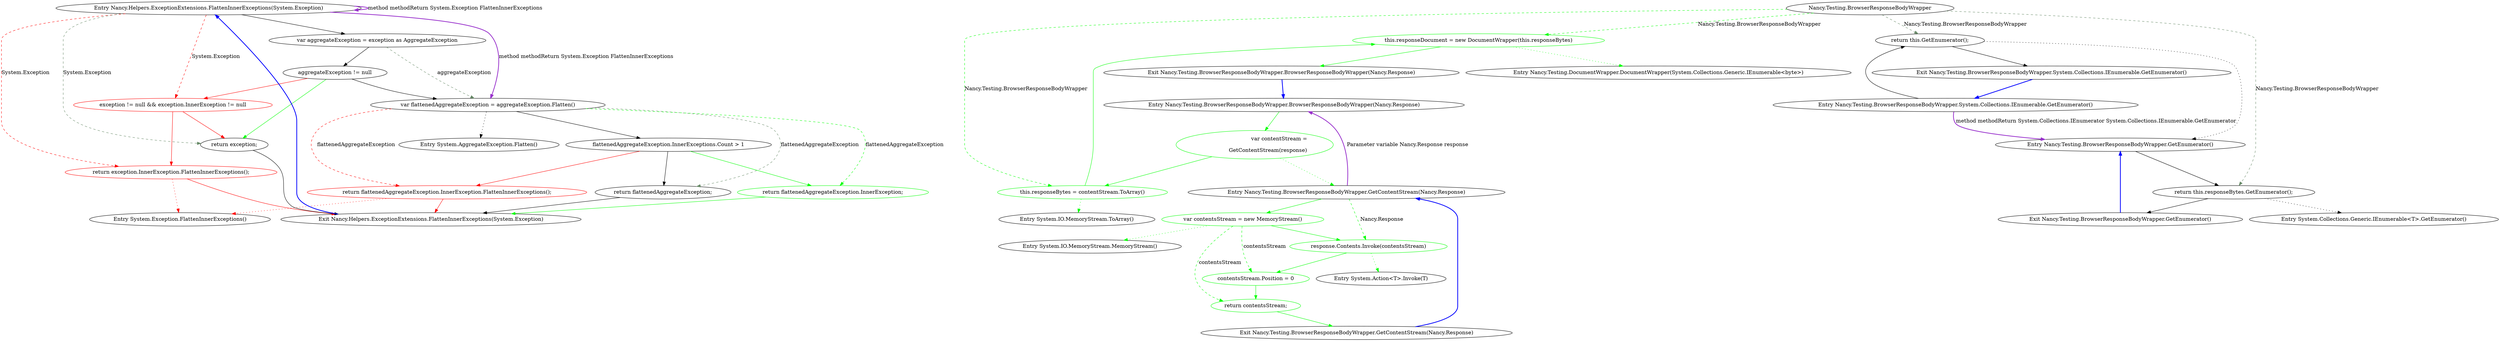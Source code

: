 digraph  {
n0 [label="Entry Nancy.Helpers.ExceptionExtensions.FlattenInnerExceptions(System.Exception)", span="6-6", cluster="Nancy.Helpers.ExceptionExtensions.FlattenInnerExceptions(System.Exception)"];
n1 [label="var aggregateException = exception as AggregateException", span="8-8", cluster="Nancy.Helpers.ExceptionExtensions.FlattenInnerExceptions(System.Exception)"];
n7 [label="exception != null && exception.InnerException != null", span="23-23", cluster="Nancy.Helpers.ExceptionExtensions.FlattenInnerExceptions(System.Exception)", color=red, community=0];
n8 [label="return exception.InnerException.FlattenInnerExceptions();", span="25-25", cluster="Nancy.Helpers.ExceptionExtensions.FlattenInnerExceptions(System.Exception)", color=red, community=0];
n9 [label="return exception;", span="28-28", cluster="Nancy.Helpers.ExceptionExtensions.FlattenInnerExceptions(System.Exception)"];
n2 [label="aggregateException != null", span="9-9", cluster="Nancy.Helpers.ExceptionExtensions.FlattenInnerExceptions(System.Exception)"];
n3 [label="var flattenedAggregateException = aggregateException.Flatten()", span="11-11", cluster="Nancy.Helpers.ExceptionExtensions.FlattenInnerExceptions(System.Exception)"];
n4 [label="flattenedAggregateException.InnerExceptions.Count > 1", span="15-15", cluster="Nancy.Helpers.ExceptionExtensions.FlattenInnerExceptions(System.Exception)"];
n11 [label="Entry System.AggregateException.Flatten()", span="0-0", cluster="System.AggregateException.Flatten()"];
n5 [label="return flattenedAggregateException;", span="17-17", cluster="Nancy.Helpers.ExceptionExtensions.FlattenInnerExceptions(System.Exception)"];
n6 [label="return flattenedAggregateException.InnerException.FlattenInnerExceptions();", span="20-20", cluster="Nancy.Helpers.ExceptionExtensions.FlattenInnerExceptions(System.Exception)", color=red, community=0];
n10 [label="Exit Nancy.Helpers.ExceptionExtensions.FlattenInnerExceptions(System.Exception)", span="6-6", cluster="Nancy.Helpers.ExceptionExtensions.FlattenInnerExceptions(System.Exception)"];
n12 [label="Entry System.Exception.FlattenInnerExceptions()", span="6-6", cluster="System.Exception.FlattenInnerExceptions()"];
d6 [label="return flattenedAggregateException.InnerException;", span="20-20", cluster="Nancy.Helpers.ExceptionExtensions.FlattenInnerExceptions(System.Exception)", color=green, community=0];
m0_7 [label="Entry Nancy.Testing.DocumentWrapper.DocumentWrapper(System.Collections.Generic.IEnumerable<byte>)", span="18-18", cluster="Nancy.Testing.DocumentWrapper.DocumentWrapper(System.Collections.Generic.IEnumerable<byte>)", file="ExceptionExtensionsFixture.cs"];
m0_0 [label="Entry Nancy.Testing.BrowserResponseBodyWrapper.BrowserResponseBodyWrapper(Nancy.Response)", span="14-14", cluster="Nancy.Testing.BrowserResponseBodyWrapper.BrowserResponseBodyWrapper(Nancy.Response)", file="ExceptionExtensionsFixture.cs"];
m0_1 [label="var contentStream =\r\n                GetContentStream(response)", span="16-17", cluster="Nancy.Testing.BrowserResponseBodyWrapper.BrowserResponseBodyWrapper(Nancy.Response)", color=green, community=0, file="ExceptionExtensionsFixture.cs"];
m0_2 [label="this.responseBytes = contentStream.ToArray()", span="19-19", cluster="Nancy.Testing.BrowserResponseBodyWrapper.BrowserResponseBodyWrapper(Nancy.Response)", color=green, community=0, file="ExceptionExtensionsFixture.cs"];
m0_3 [label="this.responseDocument = new DocumentWrapper(this.responseBytes)", span="20-20", cluster="Nancy.Testing.BrowserResponseBodyWrapper.BrowserResponseBodyWrapper(Nancy.Response)", color=green, community=0, file="ExceptionExtensionsFixture.cs"];
m0_4 [label="Exit Nancy.Testing.BrowserResponseBodyWrapper.BrowserResponseBodyWrapper(Nancy.Response)", span="14-14", cluster="Nancy.Testing.BrowserResponseBodyWrapper.BrowserResponseBodyWrapper(Nancy.Response)", file="ExceptionExtensionsFixture.cs"];
m0_19 [label="Entry Nancy.Testing.BrowserResponseBodyWrapper.System.Collections.IEnumerable.GetEnumerator()", span="54-54", cluster="Nancy.Testing.BrowserResponseBodyWrapper.System.Collections.IEnumerable.GetEnumerator()", file="ExceptionExtensionsFixture.cs"];
m0_20 [label="return this.GetEnumerator();", span="56-56", cluster="Nancy.Testing.BrowserResponseBodyWrapper.System.Collections.IEnumerable.GetEnumerator()", file="ExceptionExtensionsFixture.cs"];
m0_21 [label="Exit Nancy.Testing.BrowserResponseBodyWrapper.System.Collections.IEnumerable.GetEnumerator()", span="54-54", cluster="Nancy.Testing.BrowserResponseBodyWrapper.System.Collections.IEnumerable.GetEnumerator()", file="ExceptionExtensionsFixture.cs"];
m0_6 [label="Entry System.IO.MemoryStream.ToArray()", span="0-0", cluster="System.IO.MemoryStream.ToArray()", file="ExceptionExtensionsFixture.cs"];
m0_5 [label="Entry Nancy.Testing.BrowserResponseBodyWrapper.GetContentStream(Nancy.Response)", span="23-23", cluster="Nancy.Testing.BrowserResponseBodyWrapper.GetContentStream(Nancy.Response)", file="ExceptionExtensionsFixture.cs"];
m0_8 [label="var contentsStream = new MemoryStream()", span="25-25", cluster="Nancy.Testing.BrowserResponseBodyWrapper.GetContentStream(Nancy.Response)", color=green, community=0, file="ExceptionExtensionsFixture.cs"];
m0_9 [label="response.Contents.Invoke(contentsStream)", span="26-26", cluster="Nancy.Testing.BrowserResponseBodyWrapper.GetContentStream(Nancy.Response)", color=green, community=0, file="ExceptionExtensionsFixture.cs"];
m0_10 [label="contentsStream.Position = 0", span="27-27", cluster="Nancy.Testing.BrowserResponseBodyWrapper.GetContentStream(Nancy.Response)", color=green, community=0, file="ExceptionExtensionsFixture.cs"];
m0_11 [label="return contentsStream;", span="28-28", cluster="Nancy.Testing.BrowserResponseBodyWrapper.GetContentStream(Nancy.Response)", color=green, community=0, file="ExceptionExtensionsFixture.cs"];
m0_12 [label="Exit Nancy.Testing.BrowserResponseBodyWrapper.GetContentStream(Nancy.Response)", span="23-23", cluster="Nancy.Testing.BrowserResponseBodyWrapper.GetContentStream(Nancy.Response)", file="ExceptionExtensionsFixture.cs"];
m0_18 [label="Entry System.Collections.Generic.IEnumerable<T>.GetEnumerator()", span="0-0", cluster="System.Collections.Generic.IEnumerable<T>.GetEnumerator()", file="ExceptionExtensionsFixture.cs"];
m0_15 [label="Entry Nancy.Testing.BrowserResponseBodyWrapper.GetEnumerator()", span="45-45", cluster="Nancy.Testing.BrowserResponseBodyWrapper.GetEnumerator()", file="ExceptionExtensionsFixture.cs"];
m0_16 [label="return this.responseBytes.GetEnumerator();", span="47-47", cluster="Nancy.Testing.BrowserResponseBodyWrapper.GetEnumerator()", file="ExceptionExtensionsFixture.cs"];
m0_17 [label="Exit Nancy.Testing.BrowserResponseBodyWrapper.GetEnumerator()", span="45-45", cluster="Nancy.Testing.BrowserResponseBodyWrapper.GetEnumerator()", file="ExceptionExtensionsFixture.cs"];
m0_14 [label="Entry System.Action<T>.Invoke(T)", span="0-0", cluster="System.Action<T>.Invoke(T)", file="ExceptionExtensionsFixture.cs"];
m0_13 [label="Entry System.IO.MemoryStream.MemoryStream()", span="0-0", cluster="System.IO.MemoryStream.MemoryStream()", file="ExceptionExtensionsFixture.cs"];
m0_22 [label="Nancy.Testing.BrowserResponseBodyWrapper", span="", file="ExceptionExtensionsFixture.cs"];
n0 -> n1  [key=0, style=solid];
n0 -> n7  [key=1, style=dashed, color=red, label="System.Exception"];
n0 -> n8  [key=1, style=dashed, color=red, label="System.Exception"];
n0 -> n9  [key=1, style=dashed, color=darkseagreen4, label="System.Exception"];
n0 -> n3  [key=3, color=darkorchid, style=bold, label="method methodReturn System.Exception FlattenInnerExceptions"];
n0 -> n0  [key=3, color=darkorchid, style=bold, label="method methodReturn System.Exception FlattenInnerExceptions"];
n1 -> n2  [key=0, style=solid];
n1 -> n3  [key=1, style=dashed, color=darkseagreen4, label=aggregateException];
n7 -> n8  [key=0, style=solid, color=red];
n7 -> n9  [key=0, style=solid, color=red];
n8 -> n10  [key=0, style=solid, color=red];
n8 -> n12  [key=2, style=dotted, color=red];
n9 -> n10  [key=0, style=solid];
n2 -> n3  [key=0, style=solid];
n2 -> n7  [key=0, style=solid, color=red];
n2 -> n9  [key=0, style=solid, color=green];
n3 -> n4  [key=0, style=solid];
n3 -> n11  [key=2, style=dotted];
n3 -> n5  [key=1, style=dashed, color=darkseagreen4, label=flattenedAggregateException];
n3 -> n6  [key=1, style=dashed, color=red, label=flattenedAggregateException];
n3 -> d6  [key=1, style=dashed, color=green, label=flattenedAggregateException];
n4 -> n5  [key=0, style=solid];
n4 -> n6  [key=0, style=solid, color=red];
n4 -> d6  [key=0, style=solid, color=green];
n5 -> n10  [key=0, style=solid];
n6 -> n10  [key=0, style=solid, color=red];
n6 -> n12  [key=2, style=dotted, color=red];
n10 -> n0  [key=0, style=bold, color=blue];
d6 -> n10  [key=0, style=solid, color=green];
m0_0 -> m0_1  [key=0, style=solid, color=green];
m0_1 -> m0_2  [key=0, style=solid, color=green];
m0_1 -> m0_5  [key=2, style=dotted, color=green];
m0_2 -> m0_3  [key=0, style=solid, color=green];
m0_2 -> m0_6  [key=2, style=dotted, color=green];
m0_3 -> m0_4  [key=0, style=solid, color=green];
m0_3 -> m0_7  [key=2, style=dotted, color=green];
m0_4 -> m0_0  [key=0, style=bold, color=blue];
m0_19 -> m0_20  [key=0, style=solid];
m0_19 -> m0_15  [key=3, color=darkorchid, style=bold, label="method methodReturn System.Collections.IEnumerator System.Collections.IEnumerable.GetEnumerator"];
m0_20 -> m0_21  [key=0, style=solid];
m0_20 -> m0_15  [key=2, style=dotted];
m0_21 -> m0_19  [key=0, style=bold, color=blue];
m0_5 -> m0_8  [key=0, style=solid, color=green];
m0_5 -> m0_9  [key=1, style=dashed, color=green, label="Nancy.Response"];
m0_5 -> m0_0  [key=3, color=darkorchid, style=bold, label="Parameter variable Nancy.Response response"];
m0_8 -> m0_9  [key=0, style=solid, color=green];
m0_8 -> m0_13  [key=2, style=dotted, color=green];
m0_8 -> m0_10  [key=1, style=dashed, color=green, label=contentsStream];
m0_8 -> m0_11  [key=1, style=dashed, color=green, label=contentsStream];
m0_9 -> m0_10  [key=0, style=solid, color=green];
m0_9 -> m0_14  [key=2, style=dotted, color=green];
m0_10 -> m0_11  [key=0, style=solid, color=green];
m0_11 -> m0_12  [key=0, style=solid, color=green];
m0_12 -> m0_5  [key=0, style=bold, color=blue];
m0_15 -> m0_16  [key=0, style=solid];
m0_16 -> m0_17  [key=0, style=solid];
m0_16 -> m0_18  [key=2, style=dotted];
m0_17 -> m0_15  [key=0, style=bold, color=blue];
m0_22 -> m0_2  [key=1, style=dashed, color=green, label="Nancy.Testing.BrowserResponseBodyWrapper"];
m0_22 -> m0_3  [key=1, style=dashed, color=green, label="Nancy.Testing.BrowserResponseBodyWrapper"];
m0_22 -> m0_16  [key=1, style=dashed, color=darkseagreen4, label="Nancy.Testing.BrowserResponseBodyWrapper"];
m0_22 -> m0_20  [key=1, style=dashed, color=darkseagreen4, label="Nancy.Testing.BrowserResponseBodyWrapper"];
}
